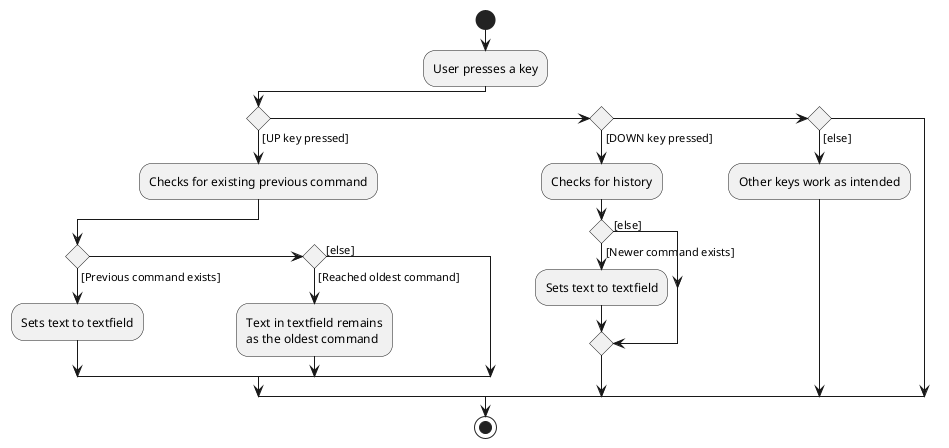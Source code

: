 @startuml
start
:User presses a key;
if () then ([UP key pressed])
    :Checks for existing previous command;
    if () then ([Previous command exists])
    :Sets text to textfield;

    elseif () then ([Reached oldest command])
    :Text in textfield remains
    as the oldest command;

    else ([else])
    endif
elseif() then ([DOWN key pressed])
    :Checks for history;
    if () then ([Newer command exists])
    :Sets text to textfield;
    else ([else])
    endif
elseif () then ([else])
:Other keys work as intended;
else()
endif
stop
@enduml

